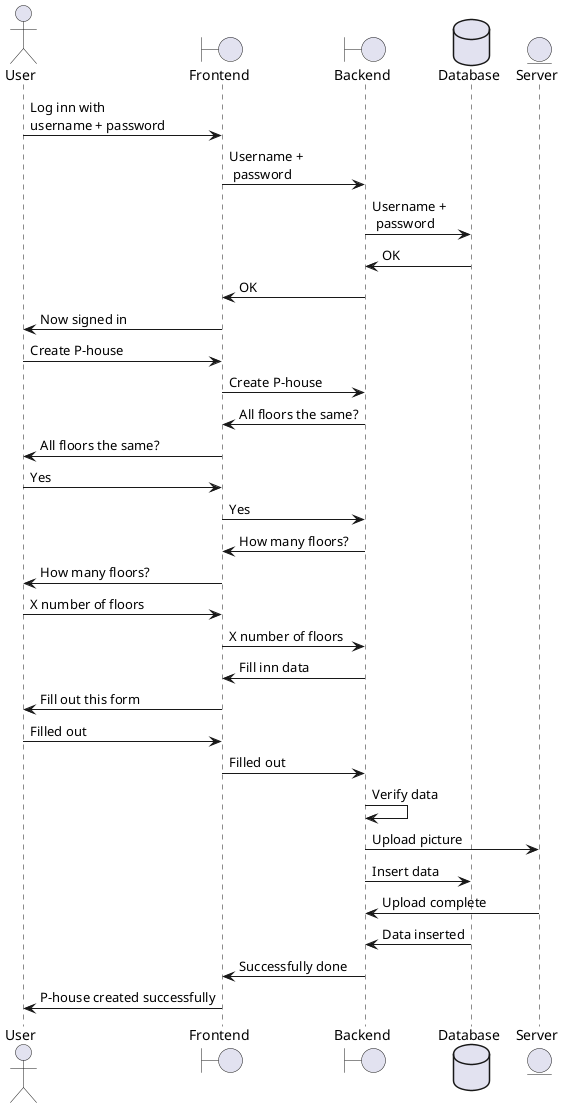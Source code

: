 @startuml
actor User
boundary Frontend
boundary Backend
database Database
entity Server
/' -------------- Innlogging ------------- '/
User -> Frontend: Log inn with \nusername + password
Frontend -> Backend: Username +\n password
Backend -> Database: Username +\n password
Database -> Backend: OK
Backend -> Frontend: OK
Frontend -> User: Now signed in

/' -------------- Spesielt for parkeringshus ------------- '/
User -> Frontend: Create P-house
Frontend -> Backend: Create P-house
Backend -> Frontend: All floors the same?
Frontend -> User: All floors the same?
User -> Frontend: Yes
Frontend -> Backend: Yes
Backend -> Frontend: How many floors?
Frontend -> User: How many floors?
User -> Frontend: X number of floors
Frontend -> Backend: X number of floors

/' -------------- Starter å lage ------------- '/
Backend -> Frontend: Fill inn data
Frontend -> User: Fill out this form
User -> Frontend: Filled out
Frontend -> Backend: Filled out
Backend -> Backend: Verify data
Backend -> Server: Upload picture
Backend -> Database: Insert data
Server -> Backend: Upload complete
Database -> Backend: Data inserted
Backend -> Frontend: Successfully done
Frontend -> User: P-house created successfully
@enduml
